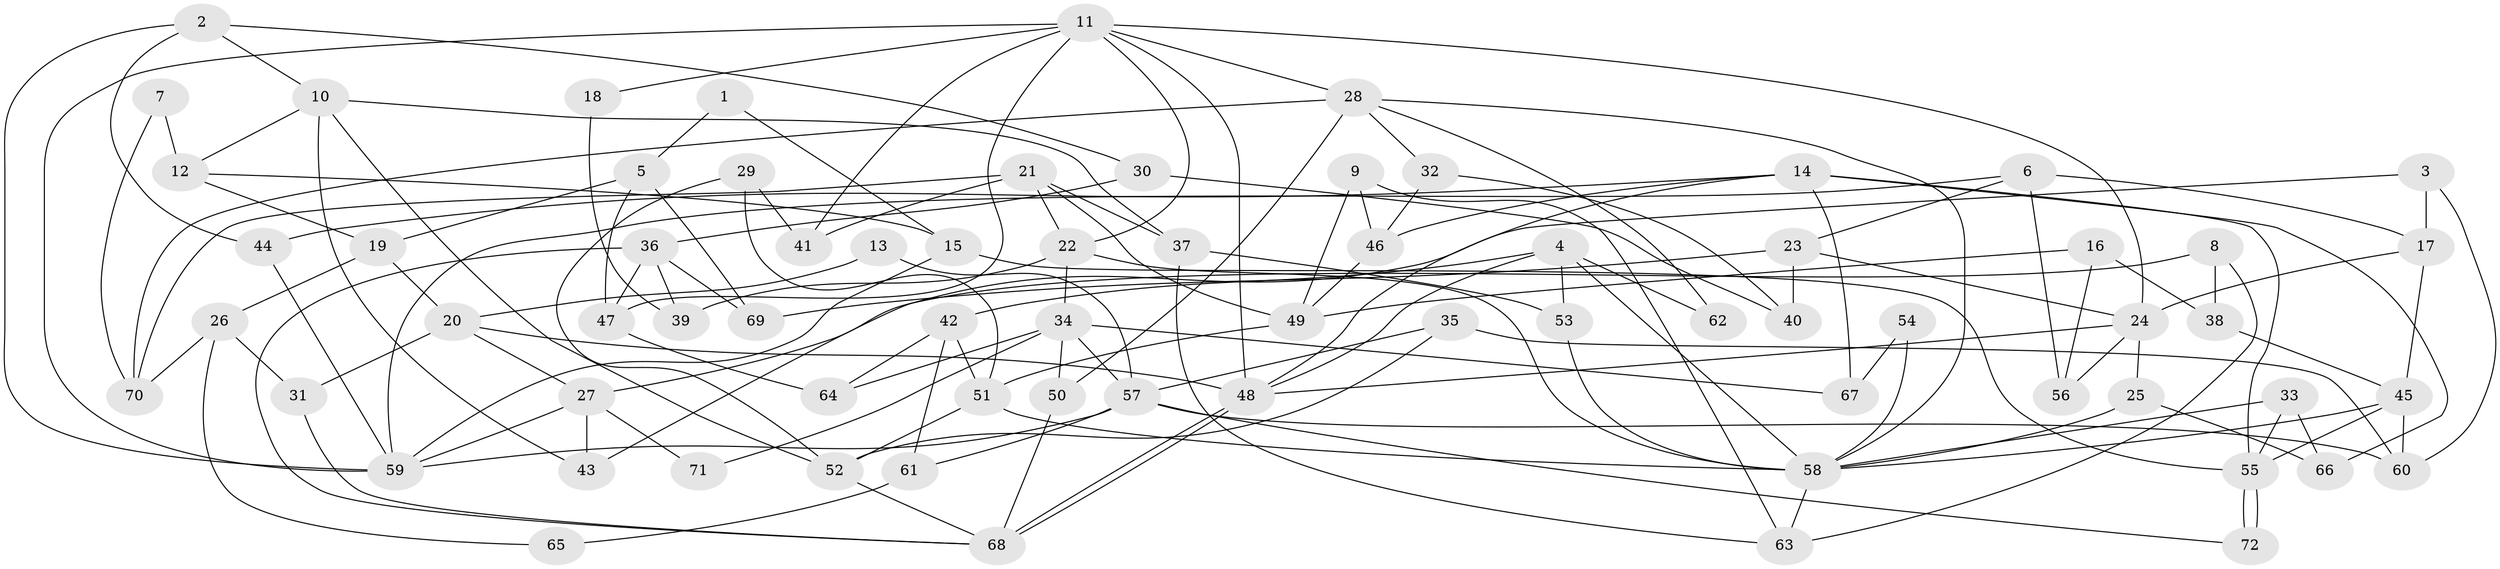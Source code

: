 // Generated by graph-tools (version 1.1) at 2025/50/03/09/25 03:50:01]
// undirected, 72 vertices, 144 edges
graph export_dot {
graph [start="1"]
  node [color=gray90,style=filled];
  1;
  2;
  3;
  4;
  5;
  6;
  7;
  8;
  9;
  10;
  11;
  12;
  13;
  14;
  15;
  16;
  17;
  18;
  19;
  20;
  21;
  22;
  23;
  24;
  25;
  26;
  27;
  28;
  29;
  30;
  31;
  32;
  33;
  34;
  35;
  36;
  37;
  38;
  39;
  40;
  41;
  42;
  43;
  44;
  45;
  46;
  47;
  48;
  49;
  50;
  51;
  52;
  53;
  54;
  55;
  56;
  57;
  58;
  59;
  60;
  61;
  62;
  63;
  64;
  65;
  66;
  67;
  68;
  69;
  70;
  71;
  72;
  1 -- 15;
  1 -- 5;
  2 -- 10;
  2 -- 44;
  2 -- 30;
  2 -- 59;
  3 -- 43;
  3 -- 60;
  3 -- 17;
  4 -- 42;
  4 -- 58;
  4 -- 48;
  4 -- 53;
  4 -- 62;
  5 -- 19;
  5 -- 47;
  5 -- 69;
  6 -- 17;
  6 -- 59;
  6 -- 23;
  6 -- 56;
  7 -- 12;
  7 -- 70;
  8 -- 63;
  8 -- 27;
  8 -- 38;
  9 -- 46;
  9 -- 49;
  9 -- 63;
  10 -- 52;
  10 -- 37;
  10 -- 12;
  10 -- 43;
  11 -- 22;
  11 -- 48;
  11 -- 18;
  11 -- 24;
  11 -- 28;
  11 -- 41;
  11 -- 47;
  11 -- 59;
  12 -- 15;
  12 -- 19;
  13 -- 20;
  13 -- 57;
  14 -- 48;
  14 -- 55;
  14 -- 44;
  14 -- 46;
  14 -- 66;
  14 -- 67;
  15 -- 59;
  15 -- 55;
  16 -- 56;
  16 -- 38;
  16 -- 49;
  17 -- 24;
  17 -- 45;
  18 -- 39;
  19 -- 20;
  19 -- 26;
  20 -- 48;
  20 -- 31;
  20 -- 27;
  21 -- 37;
  21 -- 49;
  21 -- 22;
  21 -- 41;
  21 -- 70;
  22 -- 58;
  22 -- 34;
  22 -- 39;
  23 -- 24;
  23 -- 40;
  23 -- 69;
  24 -- 48;
  24 -- 25;
  24 -- 56;
  25 -- 58;
  25 -- 66;
  26 -- 70;
  26 -- 31;
  26 -- 65;
  27 -- 59;
  27 -- 43;
  27 -- 71;
  28 -- 50;
  28 -- 32;
  28 -- 58;
  28 -- 62;
  28 -- 70;
  29 -- 41;
  29 -- 51;
  29 -- 52;
  30 -- 40;
  30 -- 36;
  31 -- 68;
  32 -- 46;
  32 -- 40;
  33 -- 55;
  33 -- 66;
  33 -- 58;
  34 -- 57;
  34 -- 50;
  34 -- 64;
  34 -- 67;
  34 -- 71;
  35 -- 60;
  35 -- 52;
  35 -- 57;
  36 -- 69;
  36 -- 39;
  36 -- 47;
  36 -- 68;
  37 -- 53;
  37 -- 63;
  38 -- 45;
  42 -- 51;
  42 -- 64;
  42 -- 61;
  44 -- 59;
  45 -- 58;
  45 -- 55;
  45 -- 60;
  46 -- 49;
  47 -- 64;
  48 -- 68;
  48 -- 68;
  49 -- 51;
  50 -- 68;
  51 -- 52;
  51 -- 58;
  52 -- 68;
  53 -- 58;
  54 -- 67;
  54 -- 58;
  55 -- 72;
  55 -- 72;
  57 -- 59;
  57 -- 60;
  57 -- 61;
  57 -- 72;
  58 -- 63;
  61 -- 65;
}
